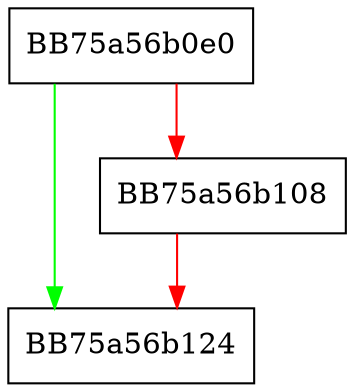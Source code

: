 digraph _Change_array {
  node [shape="box"];
  graph [splines=ortho];
  BB75a56b0e0 -> BB75a56b124 [color="green"];
  BB75a56b0e0 -> BB75a56b108 [color="red"];
  BB75a56b108 -> BB75a56b124 [color="red"];
}